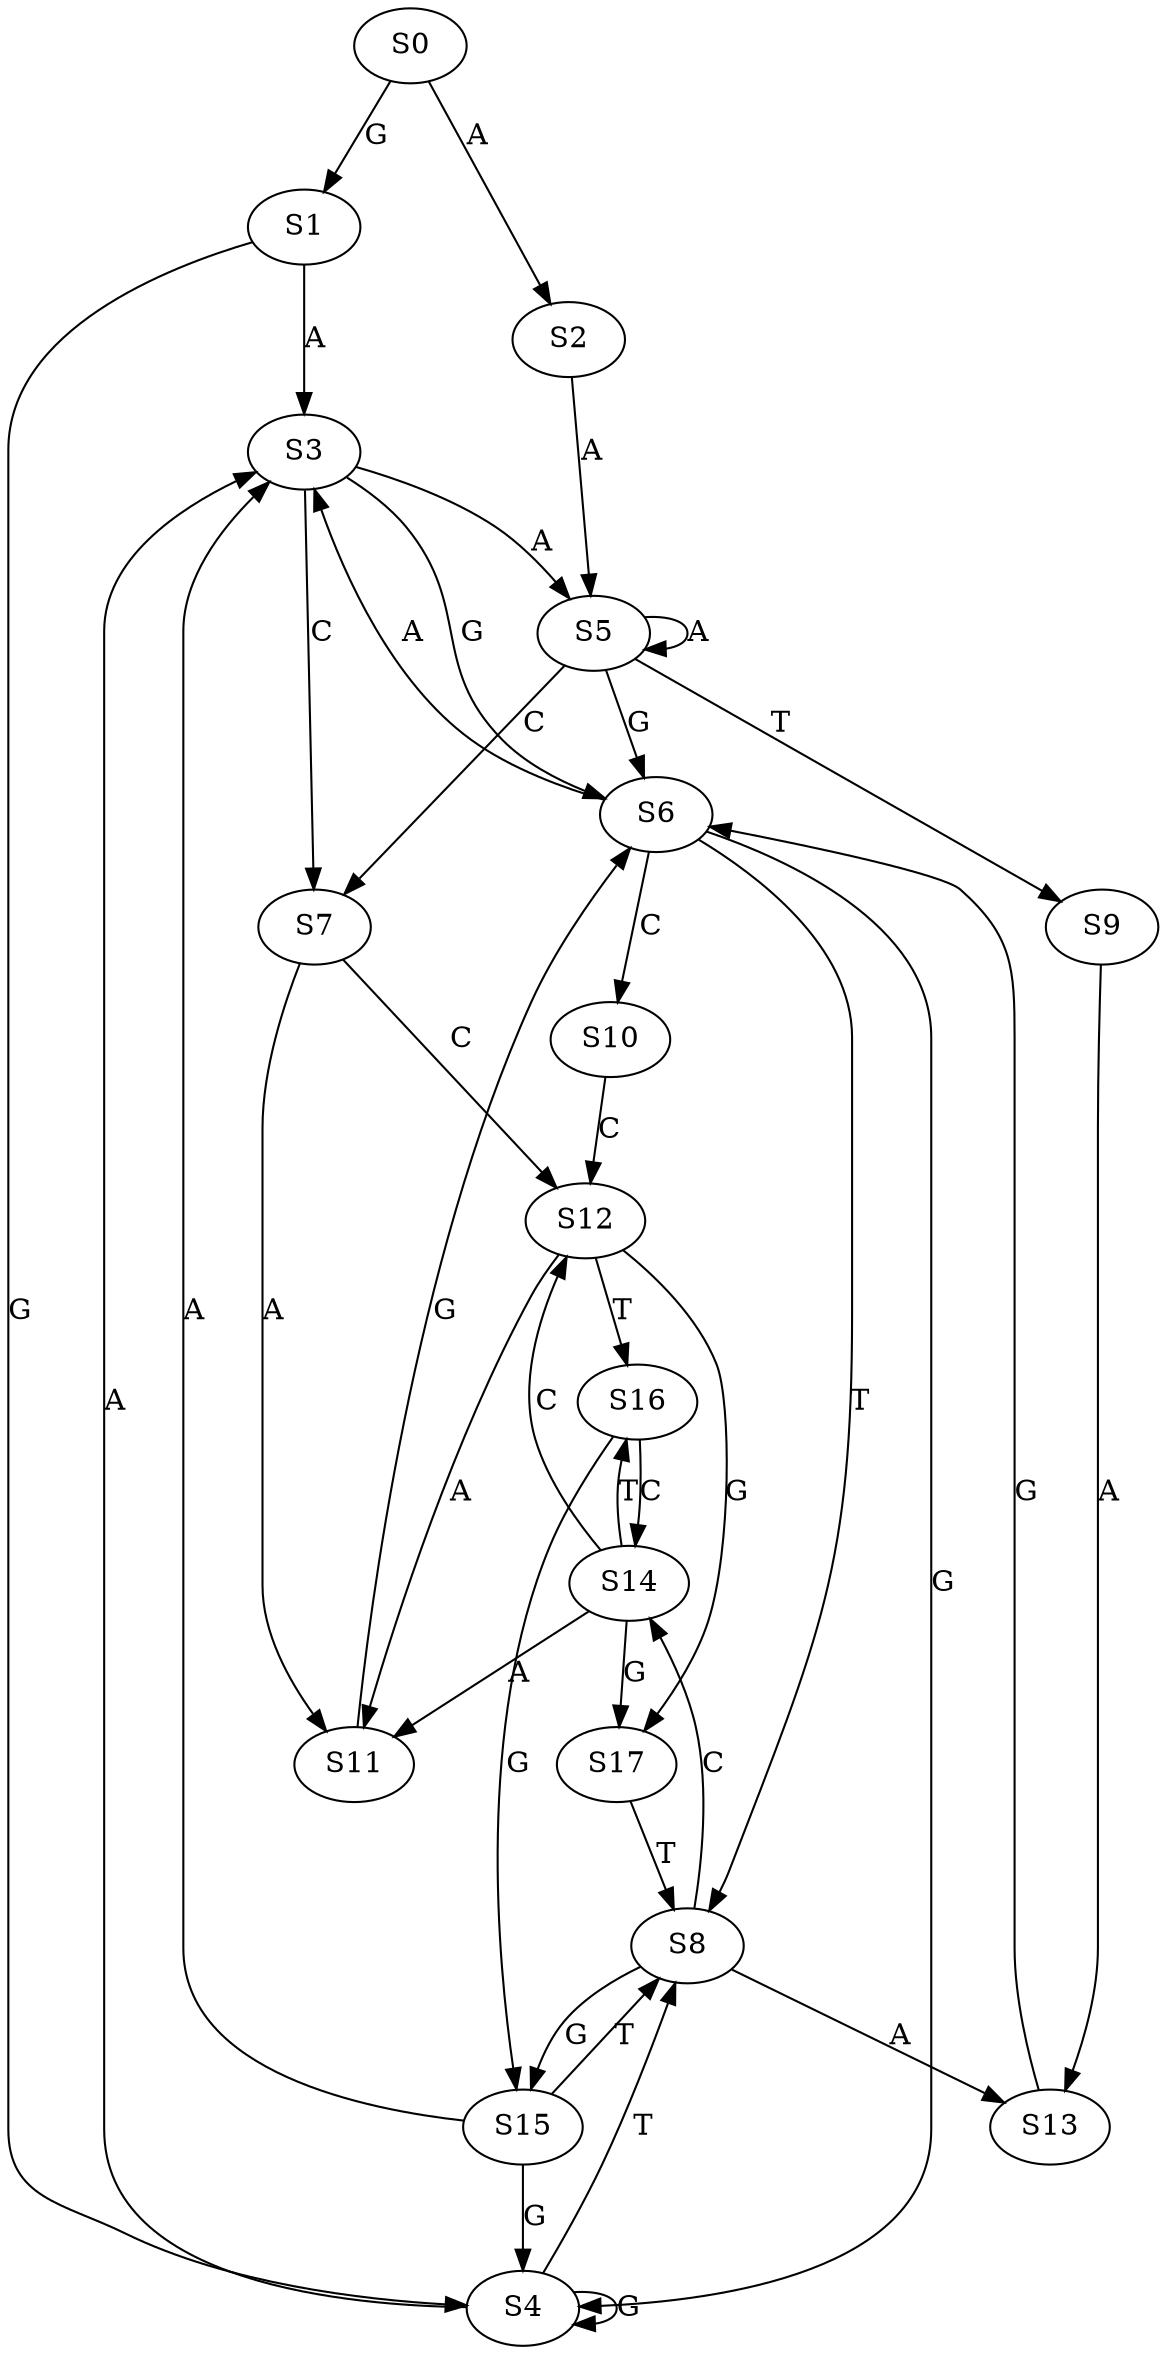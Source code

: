 strict digraph  {
	S0 -> S1 [ label = G ];
	S0 -> S2 [ label = A ];
	S1 -> S3 [ label = A ];
	S1 -> S4 [ label = G ];
	S2 -> S5 [ label = A ];
	S3 -> S6 [ label = G ];
	S3 -> S5 [ label = A ];
	S3 -> S7 [ label = C ];
	S4 -> S3 [ label = A ];
	S4 -> S8 [ label = T ];
	S4 -> S4 [ label = G ];
	S5 -> S9 [ label = T ];
	S5 -> S7 [ label = C ];
	S5 -> S6 [ label = G ];
	S5 -> S5 [ label = A ];
	S6 -> S8 [ label = T ];
	S6 -> S4 [ label = G ];
	S6 -> S3 [ label = A ];
	S6 -> S10 [ label = C ];
	S7 -> S11 [ label = A ];
	S7 -> S12 [ label = C ];
	S8 -> S13 [ label = A ];
	S8 -> S14 [ label = C ];
	S8 -> S15 [ label = G ];
	S9 -> S13 [ label = A ];
	S10 -> S12 [ label = C ];
	S11 -> S6 [ label = G ];
	S12 -> S11 [ label = A ];
	S12 -> S16 [ label = T ];
	S12 -> S17 [ label = G ];
	S13 -> S6 [ label = G ];
	S14 -> S16 [ label = T ];
	S14 -> S11 [ label = A ];
	S14 -> S17 [ label = G ];
	S14 -> S12 [ label = C ];
	S15 -> S3 [ label = A ];
	S15 -> S8 [ label = T ];
	S15 -> S4 [ label = G ];
	S16 -> S15 [ label = G ];
	S16 -> S14 [ label = C ];
	S17 -> S8 [ label = T ];
}
